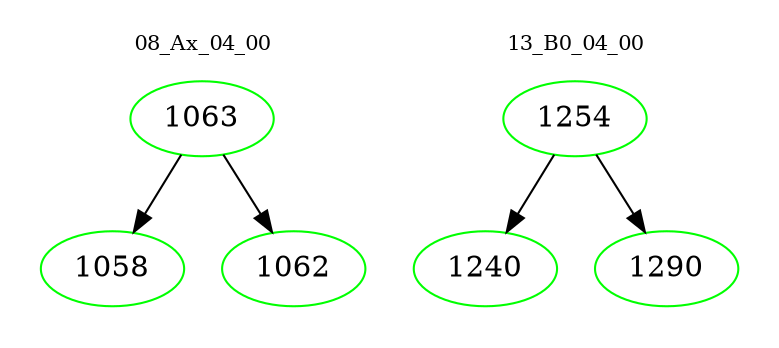 digraph{
subgraph cluster_0 {
color = white
label = "08_Ax_04_00";
fontsize=10;
T0_1063 [label="1063", color="green"]
T0_1063 -> T0_1058 [color="black"]
T0_1058 [label="1058", color="green"]
T0_1063 -> T0_1062 [color="black"]
T0_1062 [label="1062", color="green"]
}
subgraph cluster_1 {
color = white
label = "13_B0_04_00";
fontsize=10;
T1_1254 [label="1254", color="green"]
T1_1254 -> T1_1240 [color="black"]
T1_1240 [label="1240", color="green"]
T1_1254 -> T1_1290 [color="black"]
T1_1290 [label="1290", color="green"]
}
}
